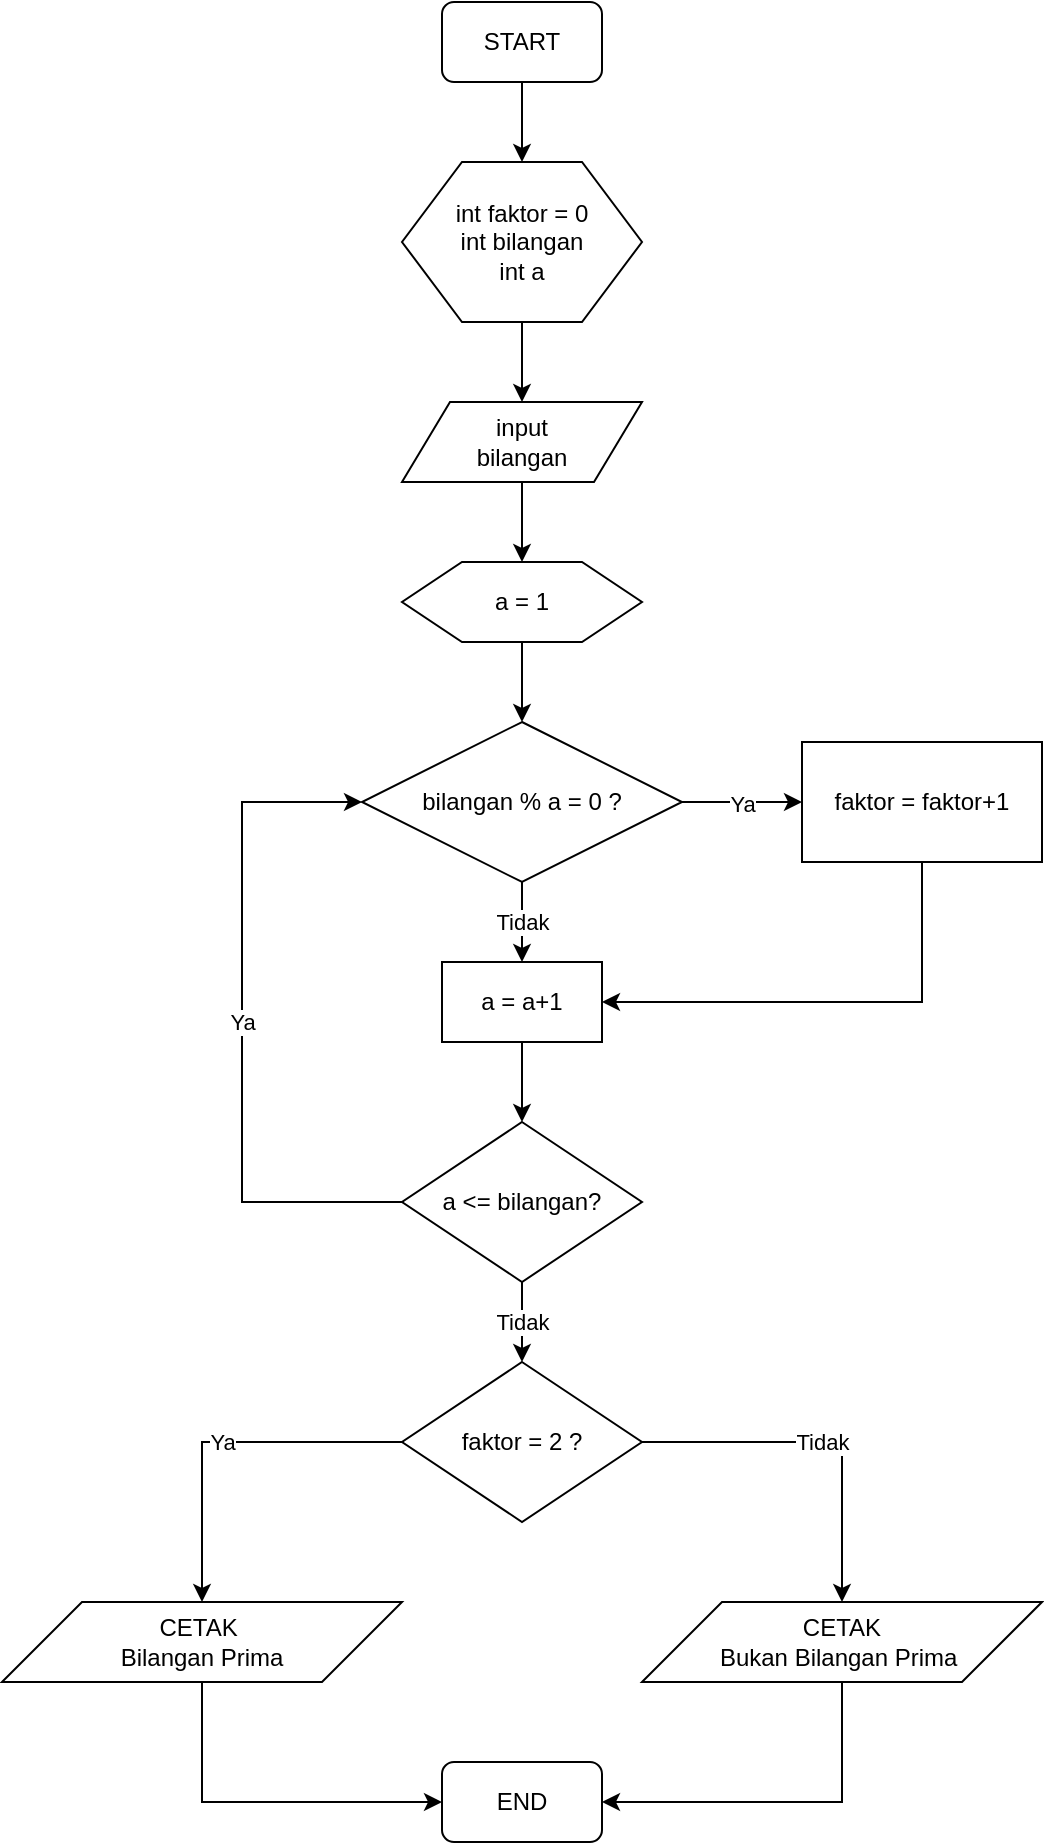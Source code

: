 <mxfile version="13.0.3" type="device"><diagram id="TkhfMkEPUUtBRpUEJXZn" name="Page-1"><mxGraphModel dx="852" dy="494" grid="1" gridSize="10" guides="1" tooltips="1" connect="1" arrows="1" fold="1" page="1" pageScale="1" pageWidth="850" pageHeight="1100" math="0" shadow="0"><root><mxCell id="0"/><mxCell id="1" parent="0"/><mxCell id="DNoc2aywh_soYcN7Nxik-35" value="" style="edgeStyle=orthogonalEdgeStyle;rounded=0;orthogonalLoop=1;jettySize=auto;html=1;" edge="1" parent="1" source="DNoc2aywh_soYcN7Nxik-1" target="DNoc2aywh_soYcN7Nxik-4"><mxGeometry relative="1" as="geometry"/></mxCell><mxCell id="DNoc2aywh_soYcN7Nxik-1" value="START" style="rounded=1;whiteSpace=wrap;html=1;" vertex="1" parent="1"><mxGeometry x="340" y="80" width="80" height="40" as="geometry"/></mxCell><mxCell id="DNoc2aywh_soYcN7Nxik-36" value="" style="edgeStyle=orthogonalEdgeStyle;rounded=0;orthogonalLoop=1;jettySize=auto;html=1;" edge="1" parent="1" source="DNoc2aywh_soYcN7Nxik-4" target="DNoc2aywh_soYcN7Nxik-7"><mxGeometry relative="1" as="geometry"/></mxCell><mxCell id="DNoc2aywh_soYcN7Nxik-4" value="int faktor = 0&lt;br&gt;int bilangan&lt;br&gt;int a" style="shape=hexagon;perimeter=hexagonPerimeter2;whiteSpace=wrap;html=1;" vertex="1" parent="1"><mxGeometry x="320" y="160" width="120" height="80" as="geometry"/></mxCell><mxCell id="DNoc2aywh_soYcN7Nxik-37" value="" style="edgeStyle=orthogonalEdgeStyle;rounded=0;orthogonalLoop=1;jettySize=auto;html=1;" edge="1" parent="1" source="DNoc2aywh_soYcN7Nxik-7" target="DNoc2aywh_soYcN7Nxik-10"><mxGeometry relative="1" as="geometry"/></mxCell><mxCell id="DNoc2aywh_soYcN7Nxik-7" value="input&lt;br&gt;bilangan" style="shape=parallelogram;perimeter=parallelogramPerimeter;whiteSpace=wrap;html=1;" vertex="1" parent="1"><mxGeometry x="320" y="280" width="120" height="40" as="geometry"/></mxCell><mxCell id="DNoc2aywh_soYcN7Nxik-38" value="" style="edgeStyle=orthogonalEdgeStyle;rounded=0;orthogonalLoop=1;jettySize=auto;html=1;" edge="1" parent="1" source="DNoc2aywh_soYcN7Nxik-10" target="DNoc2aywh_soYcN7Nxik-13"><mxGeometry relative="1" as="geometry"/></mxCell><mxCell id="DNoc2aywh_soYcN7Nxik-10" value="a = 1" style="shape=hexagon;perimeter=hexagonPerimeter2;whiteSpace=wrap;html=1;" vertex="1" parent="1"><mxGeometry x="320" y="360" width="120" height="40" as="geometry"/></mxCell><mxCell id="DNoc2aywh_soYcN7Nxik-39" value="Tidak" style="edgeStyle=orthogonalEdgeStyle;rounded=0;orthogonalLoop=1;jettySize=auto;html=1;" edge="1" parent="1" source="DNoc2aywh_soYcN7Nxik-13" target="DNoc2aywh_soYcN7Nxik-16"><mxGeometry relative="1" as="geometry"/></mxCell><mxCell id="DNoc2aywh_soYcN7Nxik-43" value="Ya" style="edgeStyle=orthogonalEdgeStyle;rounded=0;orthogonalLoop=1;jettySize=auto;html=1;" edge="1" parent="1" source="DNoc2aywh_soYcN7Nxik-13"><mxGeometry relative="1" as="geometry"><mxPoint x="520" y="480" as="targetPoint"/></mxGeometry></mxCell><mxCell id="DNoc2aywh_soYcN7Nxik-13" value="bilangan % a = 0 ?" style="rhombus;whiteSpace=wrap;html=1;" vertex="1" parent="1"><mxGeometry x="300" y="440" width="160" height="80" as="geometry"/></mxCell><mxCell id="DNoc2aywh_soYcN7Nxik-40" value="" style="edgeStyle=orthogonalEdgeStyle;rounded=0;orthogonalLoop=1;jettySize=auto;html=1;" edge="1" parent="1" source="DNoc2aywh_soYcN7Nxik-16" target="DNoc2aywh_soYcN7Nxik-21"><mxGeometry relative="1" as="geometry"/></mxCell><mxCell id="DNoc2aywh_soYcN7Nxik-16" value="a = a+1" style="rounded=0;whiteSpace=wrap;html=1;" vertex="1" parent="1"><mxGeometry x="340" y="560" width="80" height="40" as="geometry"/></mxCell><mxCell id="DNoc2aywh_soYcN7Nxik-41" value="Tidak" style="edgeStyle=orthogonalEdgeStyle;rounded=0;orthogonalLoop=1;jettySize=auto;html=1;" edge="1" parent="1" source="DNoc2aywh_soYcN7Nxik-21" target="DNoc2aywh_soYcN7Nxik-27"><mxGeometry relative="1" as="geometry"/></mxCell><mxCell id="DNoc2aywh_soYcN7Nxik-47" value="Ya" style="edgeStyle=orthogonalEdgeStyle;rounded=0;orthogonalLoop=1;jettySize=auto;html=1;entryX=0;entryY=0.5;entryDx=0;entryDy=0;" edge="1" parent="1" source="DNoc2aywh_soYcN7Nxik-21" target="DNoc2aywh_soYcN7Nxik-13"><mxGeometry relative="1" as="geometry"><mxPoint x="240" y="480" as="targetPoint"/><Array as="points"><mxPoint x="240" y="680"/><mxPoint x="240" y="480"/></Array></mxGeometry></mxCell><mxCell id="DNoc2aywh_soYcN7Nxik-21" value="a &amp;lt;= bilangan?" style="rhombus;whiteSpace=wrap;html=1;" vertex="1" parent="1"><mxGeometry x="320" y="640" width="120" height="80" as="geometry"/></mxCell><mxCell id="DNoc2aywh_soYcN7Nxik-53" value="Tidak" style="edgeStyle=orthogonalEdgeStyle;rounded=0;orthogonalLoop=1;jettySize=auto;html=1;entryX=0.5;entryY=0;entryDx=0;entryDy=0;" edge="1" parent="1" source="DNoc2aywh_soYcN7Nxik-27" target="DNoc2aywh_soYcN7Nxik-33"><mxGeometry relative="1" as="geometry"><mxPoint x="540" y="800" as="targetPoint"/><Array as="points"><mxPoint x="540" y="800"/></Array></mxGeometry></mxCell><mxCell id="DNoc2aywh_soYcN7Nxik-60" value="Ya" style="edgeStyle=orthogonalEdgeStyle;rounded=0;orthogonalLoop=1;jettySize=auto;html=1;entryX=0.5;entryY=0;entryDx=0;entryDy=0;" edge="1" parent="1" source="DNoc2aywh_soYcN7Nxik-27" target="DNoc2aywh_soYcN7Nxik-34"><mxGeometry relative="1" as="geometry"><mxPoint x="220" y="800" as="targetPoint"/><Array as="points"><mxPoint x="220" y="800"/></Array></mxGeometry></mxCell><mxCell id="DNoc2aywh_soYcN7Nxik-27" value="faktor = 2 ?" style="rhombus;whiteSpace=wrap;html=1;" vertex="1" parent="1"><mxGeometry x="320" y="760" width="120" height="80" as="geometry"/></mxCell><mxCell id="DNoc2aywh_soYcN7Nxik-49" value="" style="edgeStyle=orthogonalEdgeStyle;rounded=0;orthogonalLoop=1;jettySize=auto;html=1;entryX=1;entryY=0.5;entryDx=0;entryDy=0;" edge="1" parent="1" source="DNoc2aywh_soYcN7Nxik-22" target="DNoc2aywh_soYcN7Nxik-16"><mxGeometry relative="1" as="geometry"><mxPoint x="580" y="580" as="targetPoint"/><Array as="points"><mxPoint x="580" y="580"/></Array></mxGeometry></mxCell><mxCell id="DNoc2aywh_soYcN7Nxik-22" value="faktor = faktor+1" style="rounded=0;whiteSpace=wrap;html=1;" vertex="1" parent="1"><mxGeometry x="520" y="450" width="120" height="60" as="geometry"/></mxCell><mxCell id="DNoc2aywh_soYcN7Nxik-55" value="" style="edgeStyle=orthogonalEdgeStyle;rounded=0;orthogonalLoop=1;jettySize=auto;html=1;" edge="1" parent="1" source="DNoc2aywh_soYcN7Nxik-33" target="DNoc2aywh_soYcN7Nxik-58"><mxGeometry relative="1" as="geometry"><mxPoint x="420" y="980" as="targetPoint"/><Array as="points"><mxPoint x="540" y="970"/><mxPoint x="540" y="970"/></Array></mxGeometry></mxCell><mxCell id="DNoc2aywh_soYcN7Nxik-33" value="CETAK&lt;br&gt;Bukan Bilangan Prima&amp;nbsp;" style="shape=parallelogram;perimeter=parallelogramPerimeter;whiteSpace=wrap;html=1;" vertex="1" parent="1"><mxGeometry x="440" y="880" width="200" height="40" as="geometry"/></mxCell><mxCell id="DNoc2aywh_soYcN7Nxik-57" value="" style="edgeStyle=orthogonalEdgeStyle;rounded=0;orthogonalLoop=1;jettySize=auto;html=1;" edge="1" parent="1" source="DNoc2aywh_soYcN7Nxik-34"><mxGeometry relative="1" as="geometry"><mxPoint x="340" y="980" as="targetPoint"/><Array as="points"><mxPoint x="220" y="970"/><mxPoint x="220" y="970"/></Array></mxGeometry></mxCell><mxCell id="DNoc2aywh_soYcN7Nxik-34" value="CETAK&amp;nbsp;&lt;br&gt;Bilangan Prima" style="shape=parallelogram;perimeter=parallelogramPerimeter;whiteSpace=wrap;html=1;" vertex="1" parent="1"><mxGeometry x="120" y="880" width="200" height="40" as="geometry"/></mxCell><mxCell id="DNoc2aywh_soYcN7Nxik-58" value="END" style="rounded=1;whiteSpace=wrap;html=1;" vertex="1" parent="1"><mxGeometry x="340" y="960" width="80" height="40" as="geometry"/></mxCell></root></mxGraphModel></diagram></mxfile>